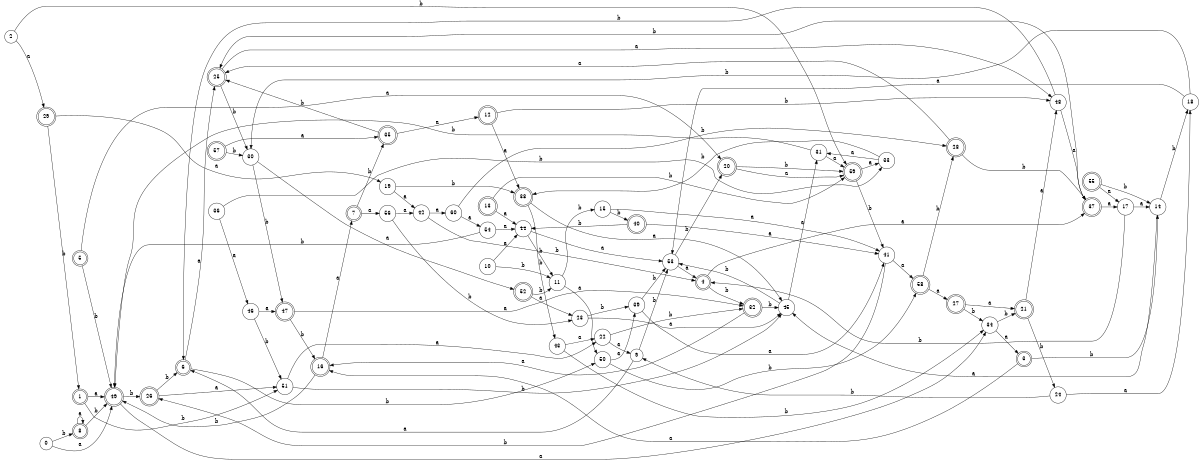 digraph n49_7 {
__start0 [label="" shape="none"];

rankdir=LR;
size="8,5";

s0 [style="filled", color="black", fillcolor="white" shape="circle", label="0"];
s1 [style="rounded,filled", color="black", fillcolor="white" shape="doublecircle", label="1"];
s2 [style="filled", color="black", fillcolor="white" shape="circle", label="2"];
s3 [style="rounded,filled", color="black", fillcolor="white" shape="doublecircle", label="3"];
s4 [style="rounded,filled", color="black", fillcolor="white" shape="doublecircle", label="4"];
s5 [style="rounded,filled", color="black", fillcolor="white" shape="doublecircle", label="5"];
s6 [style="rounded,filled", color="black", fillcolor="white" shape="doublecircle", label="6"];
s7 [style="rounded,filled", color="black", fillcolor="white" shape="doublecircle", label="7"];
s8 [style="rounded,filled", color="black", fillcolor="white" shape="doublecircle", label="8"];
s9 [style="filled", color="black", fillcolor="white" shape="circle", label="9"];
s10 [style="filled", color="black", fillcolor="white" shape="circle", label="10"];
s11 [style="filled", color="black", fillcolor="white" shape="circle", label="11"];
s12 [style="rounded,filled", color="black", fillcolor="white" shape="doublecircle", label="12"];
s13 [style="rounded,filled", color="black", fillcolor="white" shape="doublecircle", label="13"];
s14 [style="filled", color="black", fillcolor="white" shape="circle", label="14"];
s15 [style="filled", color="black", fillcolor="white" shape="circle", label="15"];
s16 [style="rounded,filled", color="black", fillcolor="white" shape="doublecircle", label="16"];
s17 [style="filled", color="black", fillcolor="white" shape="circle", label="17"];
s18 [style="filled", color="black", fillcolor="white" shape="circle", label="18"];
s19 [style="filled", color="black", fillcolor="white" shape="circle", label="19"];
s20 [style="rounded,filled", color="black", fillcolor="white" shape="doublecircle", label="20"];
s21 [style="rounded,filled", color="black", fillcolor="white" shape="doublecircle", label="21"];
s22 [style="filled", color="black", fillcolor="white" shape="circle", label="22"];
s23 [style="filled", color="black", fillcolor="white" shape="circle", label="23"];
s24 [style="filled", color="black", fillcolor="white" shape="circle", label="24"];
s25 [style="rounded,filled", color="black", fillcolor="white" shape="doublecircle", label="25"];
s26 [style="rounded,filled", color="black", fillcolor="white" shape="doublecircle", label="26"];
s27 [style="rounded,filled", color="black", fillcolor="white" shape="doublecircle", label="27"];
s28 [style="rounded,filled", color="black", fillcolor="white" shape="doublecircle", label="28"];
s29 [style="rounded,filled", color="black", fillcolor="white" shape="doublecircle", label="29"];
s30 [style="filled", color="black", fillcolor="white" shape="circle", label="30"];
s31 [style="filled", color="black", fillcolor="white" shape="circle", label="31"];
s32 [style="rounded,filled", color="black", fillcolor="white" shape="doublecircle", label="32"];
s33 [style="filled", color="black", fillcolor="white" shape="circle", label="33"];
s34 [style="filled", color="black", fillcolor="white" shape="circle", label="34"];
s35 [style="rounded,filled", color="black", fillcolor="white" shape="doublecircle", label="35"];
s36 [style="filled", color="black", fillcolor="white" shape="circle", label="36"];
s37 [style="rounded,filled", color="black", fillcolor="white" shape="doublecircle", label="37"];
s38 [style="rounded,filled", color="black", fillcolor="white" shape="doublecircle", label="38"];
s39 [style="filled", color="black", fillcolor="white" shape="circle", label="39"];
s40 [style="rounded,filled", color="black", fillcolor="white" shape="doublecircle", label="40"];
s41 [style="filled", color="black", fillcolor="white" shape="circle", label="41"];
s42 [style="filled", color="black", fillcolor="white" shape="circle", label="42"];
s43 [style="filled", color="black", fillcolor="white" shape="circle", label="43"];
s44 [style="filled", color="black", fillcolor="white" shape="circle", label="44"];
s45 [style="filled", color="black", fillcolor="white" shape="circle", label="45"];
s46 [style="filled", color="black", fillcolor="white" shape="circle", label="46"];
s47 [style="rounded,filled", color="black", fillcolor="white" shape="doublecircle", label="47"];
s48 [style="filled", color="black", fillcolor="white" shape="circle", label="48"];
s49 [style="rounded,filled", color="black", fillcolor="white" shape="doublecircle", label="49"];
s50 [style="filled", color="black", fillcolor="white" shape="circle", label="50"];
s51 [style="filled", color="black", fillcolor="white" shape="circle", label="51"];
s52 [style="rounded,filled", color="black", fillcolor="white" shape="doublecircle", label="52"];
s53 [style="filled", color="black", fillcolor="white" shape="circle", label="53"];
s54 [style="filled", color="black", fillcolor="white" shape="circle", label="54"];
s55 [style="rounded,filled", color="black", fillcolor="white" shape="doublecircle", label="55"];
s56 [style="filled", color="black", fillcolor="white" shape="circle", label="56"];
s57 [style="rounded,filled", color="black", fillcolor="white" shape="doublecircle", label="57"];
s58 [style="rounded,filled", color="black", fillcolor="white" shape="doublecircle", label="58"];
s59 [style="rounded,filled", color="black", fillcolor="white" shape="doublecircle", label="59"];
s60 [style="filled", color="black", fillcolor="white" shape="circle", label="60"];
s0 -> s49 [label="a"];
s0 -> s8 [label="b"];
s1 -> s49 [label="a"];
s1 -> s51 [label="b"];
s2 -> s29 [label="a"];
s2 -> s59 [label="b"];
s3 -> s16 [label="a"];
s3 -> s14 [label="b"];
s4 -> s37 [label="a"];
s4 -> s32 [label="b"];
s5 -> s20 [label="a"];
s5 -> s49 [label="b"];
s6 -> s25 [label="a"];
s6 -> s50 [label="b"];
s7 -> s56 [label="a"];
s7 -> s35 [label="b"];
s8 -> s8 [label="a"];
s8 -> s49 [label="b"];
s9 -> s6 [label="a"];
s9 -> s53 [label="b"];
s10 -> s44 [label="a"];
s10 -> s11 [label="b"];
s11 -> s50 [label="a"];
s11 -> s15 [label="b"];
s12 -> s38 [label="a"];
s12 -> s48 [label="b"];
s13 -> s44 [label="a"];
s13 -> s59 [label="b"];
s14 -> s45 [label="a"];
s14 -> s18 [label="b"];
s15 -> s41 [label="a"];
s15 -> s40 [label="b"];
s16 -> s7 [label="a"];
s16 -> s49 [label="b"];
s17 -> s14 [label="a"];
s17 -> s4 [label="b"];
s18 -> s53 [label="a"];
s18 -> s30 [label="b"];
s19 -> s42 [label="a"];
s19 -> s38 [label="b"];
s20 -> s59 [label="a"];
s20 -> s59 [label="b"];
s21 -> s48 [label="a"];
s21 -> s24 [label="b"];
s22 -> s9 [label="a"];
s22 -> s32 [label="b"];
s23 -> s45 [label="a"];
s23 -> s39 [label="b"];
s24 -> s18 [label="a"];
s24 -> s9 [label="b"];
s25 -> s48 [label="a"];
s25 -> s30 [label="b"];
s26 -> s51 [label="a"];
s26 -> s6 [label="b"];
s27 -> s21 [label="a"];
s27 -> s34 [label="b"];
s28 -> s25 [label="a"];
s28 -> s37 [label="b"];
s29 -> s19 [label="a"];
s29 -> s1 [label="b"];
s30 -> s52 [label="a"];
s30 -> s47 [label="b"];
s31 -> s59 [label="a"];
s31 -> s49 [label="b"];
s32 -> s16 [label="a"];
s32 -> s45 [label="b"];
s33 -> s31 [label="a"];
s33 -> s38 [label="b"];
s34 -> s3 [label="a"];
s34 -> s21 [label="b"];
s35 -> s12 [label="a"];
s35 -> s25 [label="b"];
s36 -> s46 [label="a"];
s36 -> s33 [label="b"];
s37 -> s17 [label="a"];
s37 -> s25 [label="b"];
s38 -> s45 [label="a"];
s38 -> s43 [label="b"];
s39 -> s41 [label="a"];
s39 -> s53 [label="b"];
s40 -> s41 [label="a"];
s40 -> s44 [label="b"];
s41 -> s58 [label="a"];
s41 -> s26 [label="b"];
s42 -> s60 [label="a"];
s42 -> s4 [label="b"];
s43 -> s22 [label="a"];
s43 -> s34 [label="b"];
s44 -> s53 [label="a"];
s44 -> s11 [label="b"];
s45 -> s31 [label="a"];
s45 -> s53 [label="b"];
s46 -> s47 [label="a"];
s46 -> s51 [label="b"];
s47 -> s32 [label="a"];
s47 -> s16 [label="b"];
s48 -> s37 [label="a"];
s48 -> s6 [label="b"];
s49 -> s34 [label="a"];
s49 -> s26 [label="b"];
s50 -> s39 [label="a"];
s50 -> s58 [label="b"];
s51 -> s22 [label="a"];
s51 -> s45 [label="b"];
s52 -> s23 [label="a"];
s52 -> s11 [label="b"];
s53 -> s4 [label="a"];
s53 -> s20 [label="b"];
s54 -> s44 [label="a"];
s54 -> s49 [label="b"];
s55 -> s17 [label="a"];
s55 -> s14 [label="b"];
s56 -> s42 [label="a"];
s56 -> s23 [label="b"];
s57 -> s35 [label="a"];
s57 -> s30 [label="b"];
s58 -> s27 [label="a"];
s58 -> s28 [label="b"];
s59 -> s33 [label="a"];
s59 -> s41 [label="b"];
s60 -> s54 [label="a"];
s60 -> s28 [label="b"];

}